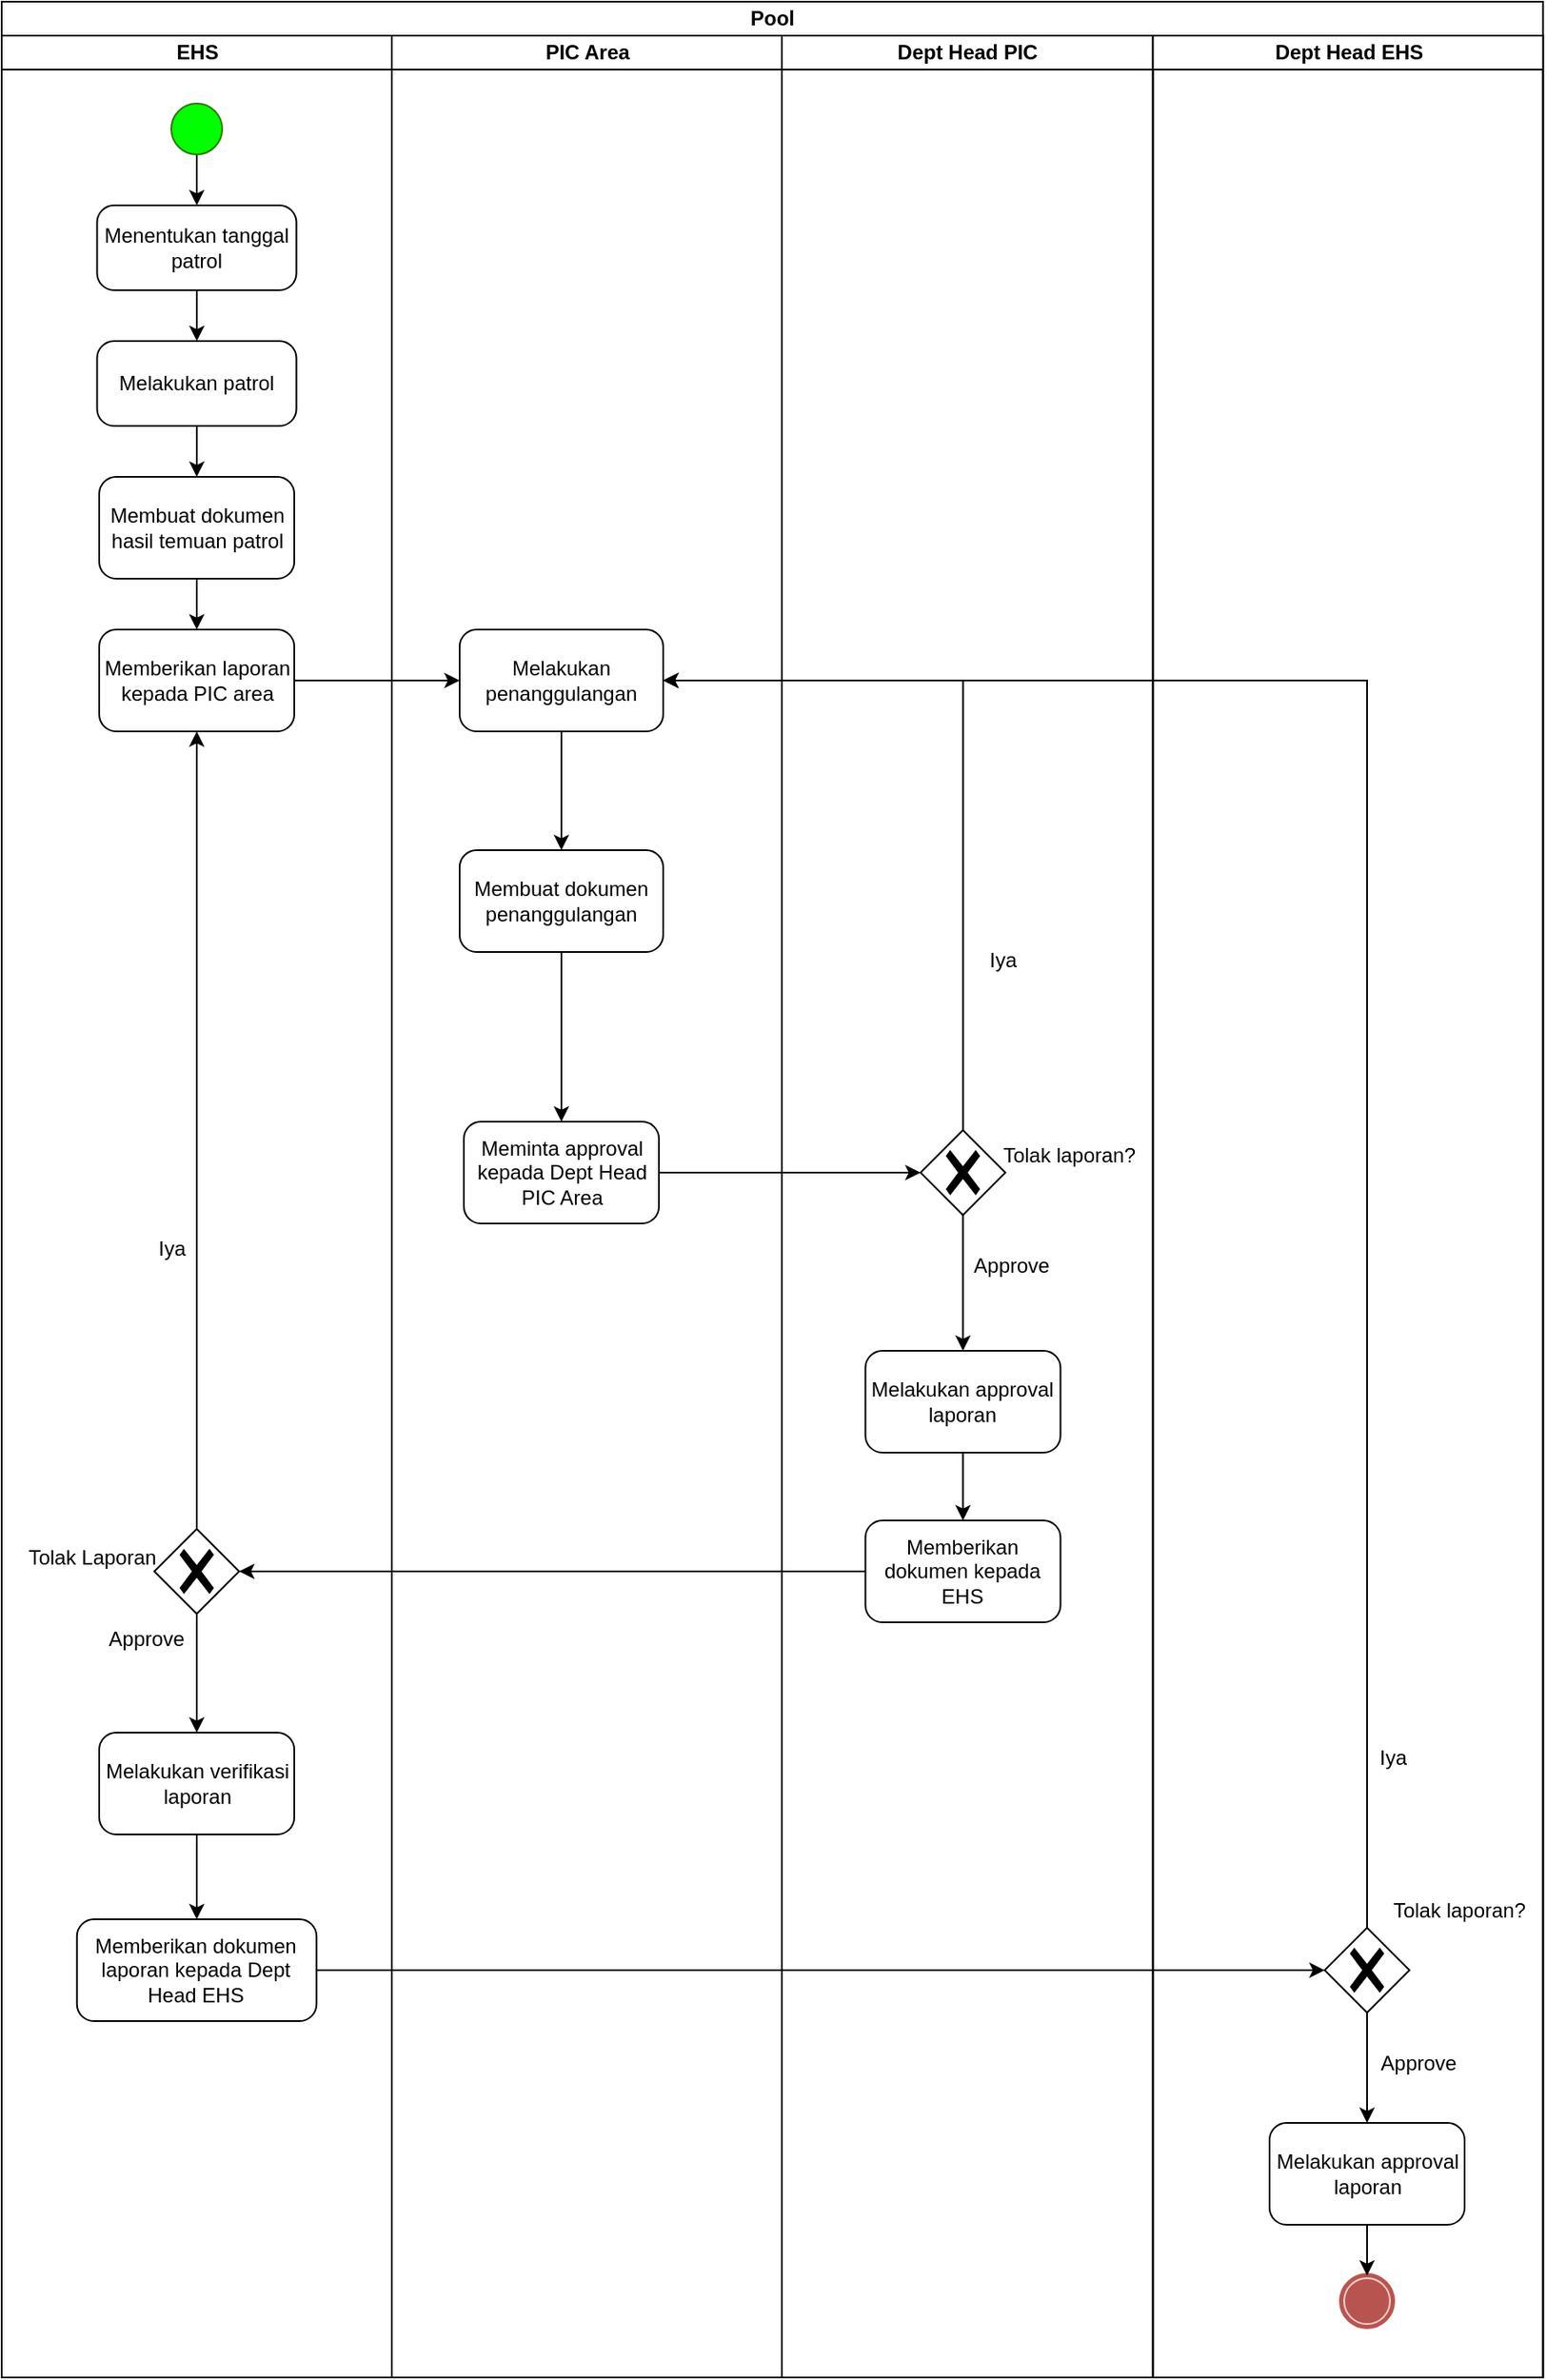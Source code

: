 <mxfile version="24.0.7" type="device">
  <diagram name="Page-1" id="a9TzwG-f-tKCK2W_zLne">
    <mxGraphModel dx="983" dy="631" grid="1" gridSize="10" guides="1" tooltips="1" connect="1" arrows="1" fold="1" page="1" pageScale="1" pageWidth="850" pageHeight="1100" math="0" shadow="0">
      <root>
        <mxCell id="0" />
        <mxCell id="1" parent="0" />
        <mxCell id="MhbDa7iSFqcOFIs4DzVS-1" value="Pool" style="swimlane;html=1;childLayout=stackLayout;resizeParent=1;resizeParentMax=0;startSize=20;whiteSpace=wrap;" parent="1" vertex="1">
          <mxGeometry x="180" y="20" width="908.75" height="1400" as="geometry" />
        </mxCell>
        <mxCell id="MhbDa7iSFqcOFIs4DzVS-2" value="EHS" style="swimlane;html=1;startSize=20;" parent="MhbDa7iSFqcOFIs4DzVS-1" vertex="1">
          <mxGeometry y="20" width="230" height="1380" as="geometry" />
        </mxCell>
        <mxCell id="MhbDa7iSFqcOFIs4DzVS-7" style="edgeStyle=orthogonalEdgeStyle;rounded=0;orthogonalLoop=1;jettySize=auto;html=1;" parent="MhbDa7iSFqcOFIs4DzVS-2" target="MhbDa7iSFqcOFIs4DzVS-10" edge="1">
          <mxGeometry relative="1" as="geometry">
            <mxPoint x="130.05" y="260" as="sourcePoint" />
          </mxGeometry>
        </mxCell>
        <mxCell id="MhbDa7iSFqcOFIs4DzVS-17" style="edgeStyle=orthogonalEdgeStyle;rounded=0;orthogonalLoop=1;jettySize=auto;html=1;" parent="MhbDa7iSFqcOFIs4DzVS-2" source="MhbDa7iSFqcOFIs4DzVS-8" target="MhbDa7iSFqcOFIs4DzVS-16" edge="1">
          <mxGeometry relative="1" as="geometry" />
        </mxCell>
        <mxCell id="MhbDa7iSFqcOFIs4DzVS-8" value="Menentukan tanggal patrol" style="points=[[0.25,0,0],[0.5,0,0],[0.75,0,0],[1,0.25,0],[1,0.5,0],[1,0.75,0],[0.75,1,0],[0.5,1,0],[0.25,1,0],[0,0.75,0],[0,0.5,0],[0,0.25,0]];shape=mxgraph.bpmn.task;whiteSpace=wrap;rectStyle=rounded;size=10;html=1;container=1;expand=0;collapsible=0;taskMarker=abstract;" parent="MhbDa7iSFqcOFIs4DzVS-2" vertex="1">
          <mxGeometry x="56.25" y="100" width="117.5" height="50" as="geometry" />
        </mxCell>
        <mxCell id="MhbDa7iSFqcOFIs4DzVS-10" value="Membuat dokumen hasil temuan patrol" style="points=[[0.25,0,0],[0.5,0,0],[0.75,0,0],[1,0.25,0],[1,0.5,0],[1,0.75,0],[0.75,1,0],[0.5,1,0],[0.25,1,0],[0,0.75,0],[0,0.5,0],[0,0.25,0]];shape=mxgraph.bpmn.task;whiteSpace=wrap;rectStyle=rounded;size=10;html=1;container=1;expand=0;collapsible=0;taskMarker=abstract;" parent="MhbDa7iSFqcOFIs4DzVS-2" vertex="1">
          <mxGeometry x="57.5" y="260" width="115" height="60" as="geometry" />
        </mxCell>
        <mxCell id="MhbDa7iSFqcOFIs4DzVS-13" style="edgeStyle=orthogonalEdgeStyle;rounded=0;orthogonalLoop=1;jettySize=auto;html=1;" parent="MhbDa7iSFqcOFIs4DzVS-2" source="MhbDa7iSFqcOFIs4DzVS-14" target="MhbDa7iSFqcOFIs4DzVS-8" edge="1">
          <mxGeometry relative="1" as="geometry" />
        </mxCell>
        <mxCell id="MhbDa7iSFqcOFIs4DzVS-14" value="" style="points=[[0.145,0.145,0],[0.5,0,0],[0.855,0.145,0],[1,0.5,0],[0.855,0.855,0],[0.5,1,0],[0.145,0.855,0],[0,0.5,0]];shape=mxgraph.bpmn.event;html=1;verticalLabelPosition=bottom;labelBackgroundColor=#ffffff;verticalAlign=top;align=center;perimeter=ellipsePerimeter;outlineConnect=0;aspect=fixed;outline=standard;symbol=general;fillColor=#00FF00;strokeColor=#2D7600;fontColor=#ffffff;" parent="MhbDa7iSFqcOFIs4DzVS-2" vertex="1">
          <mxGeometry x="100" y="40" width="30" height="30" as="geometry" />
        </mxCell>
        <mxCell id="MhbDa7iSFqcOFIs4DzVS-18" style="edgeStyle=orthogonalEdgeStyle;rounded=0;orthogonalLoop=1;jettySize=auto;html=1;" parent="MhbDa7iSFqcOFIs4DzVS-2" source="MhbDa7iSFqcOFIs4DzVS-16" target="MhbDa7iSFqcOFIs4DzVS-10" edge="1">
          <mxGeometry relative="1" as="geometry" />
        </mxCell>
        <mxCell id="MhbDa7iSFqcOFIs4DzVS-16" value="Melakukan patrol" style="points=[[0.25,0,0],[0.5,0,0],[0.75,0,0],[1,0.25,0],[1,0.5,0],[1,0.75,0],[0.75,1,0],[0.5,1,0],[0.25,1,0],[0,0.75,0],[0,0.5,0],[0,0.25,0]];shape=mxgraph.bpmn.task;whiteSpace=wrap;rectStyle=rounded;size=10;html=1;container=1;expand=0;collapsible=0;taskMarker=abstract;" parent="MhbDa7iSFqcOFIs4DzVS-2" vertex="1">
          <mxGeometry x="56.25" y="180" width="117.5" height="50" as="geometry" />
        </mxCell>
        <mxCell id="MhbDa7iSFqcOFIs4DzVS-12" value="Memberikan laporan kepada PIC area" style="points=[[0.25,0,0],[0.5,0,0],[0.75,0,0],[1,0.25,0],[1,0.5,0],[1,0.75,0],[0.75,1,0],[0.5,1,0],[0.25,1,0],[0,0.75,0],[0,0.5,0],[0,0.25,0]];shape=mxgraph.bpmn.task;whiteSpace=wrap;rectStyle=rounded;size=10;html=1;container=1;expand=0;collapsible=0;taskMarker=abstract;" parent="MhbDa7iSFqcOFIs4DzVS-2" vertex="1">
          <mxGeometry x="57.5" y="350" width="115" height="60" as="geometry" />
        </mxCell>
        <mxCell id="MhbDa7iSFqcOFIs4DzVS-9" style="edgeStyle=orthogonalEdgeStyle;rounded=0;orthogonalLoop=1;jettySize=auto;html=1;" parent="MhbDa7iSFqcOFIs4DzVS-2" source="MhbDa7iSFqcOFIs4DzVS-10" target="MhbDa7iSFqcOFIs4DzVS-12" edge="1">
          <mxGeometry relative="1" as="geometry" />
        </mxCell>
        <mxCell id="MhbDa7iSFqcOFIs4DzVS-38" value="Melakukan verifikasi laporan" style="points=[[0.25,0,0],[0.5,0,0],[0.75,0,0],[1,0.25,0],[1,0.5,0],[1,0.75,0],[0.75,1,0],[0.5,1,0],[0.25,1,0],[0,0.75,0],[0,0.5,0],[0,0.25,0]];shape=mxgraph.bpmn.task;whiteSpace=wrap;rectStyle=rounded;size=10;html=1;container=1;expand=0;collapsible=0;taskMarker=abstract;" parent="MhbDa7iSFqcOFIs4DzVS-2" vertex="1">
          <mxGeometry x="57.5" y="1000" width="115" height="60" as="geometry" />
        </mxCell>
        <mxCell id="MhbDa7iSFqcOFIs4DzVS-48" style="edgeStyle=orthogonalEdgeStyle;rounded=0;orthogonalLoop=1;jettySize=auto;html=1;" parent="MhbDa7iSFqcOFIs4DzVS-2" source="MhbDa7iSFqcOFIs4DzVS-46" target="MhbDa7iSFqcOFIs4DzVS-12" edge="1">
          <mxGeometry relative="1" as="geometry" />
        </mxCell>
        <mxCell id="MhbDa7iSFqcOFIs4DzVS-52" style="edgeStyle=orthogonalEdgeStyle;rounded=0;orthogonalLoop=1;jettySize=auto;html=1;" parent="MhbDa7iSFqcOFIs4DzVS-2" source="MhbDa7iSFqcOFIs4DzVS-46" target="MhbDa7iSFqcOFIs4DzVS-38" edge="1">
          <mxGeometry relative="1" as="geometry" />
        </mxCell>
        <mxCell id="MhbDa7iSFqcOFIs4DzVS-46" value="" style="points=[[0.25,0.25,0],[0.5,0,0],[0.75,0.25,0],[1,0.5,0],[0.75,0.75,0],[0.5,1,0],[0.25,0.75,0],[0,0.5,0]];shape=mxgraph.bpmn.gateway2;html=1;verticalLabelPosition=bottom;labelBackgroundColor=#ffffff;verticalAlign=top;align=center;perimeter=rhombusPerimeter;outlineConnect=0;outline=none;symbol=none;gwType=exclusive;" parent="MhbDa7iSFqcOFIs4DzVS-2" vertex="1">
          <mxGeometry x="90" y="880" width="50" height="50" as="geometry" />
        </mxCell>
        <mxCell id="MhbDa7iSFqcOFIs4DzVS-53" value="Tolak Laporan" style="text;html=1;align=center;verticalAlign=middle;resizable=0;points=[];autosize=1;strokeColor=none;fillColor=none;" parent="MhbDa7iSFqcOFIs4DzVS-2" vertex="1">
          <mxGeometry x="3" y="882" width="100" height="30" as="geometry" />
        </mxCell>
        <mxCell id="MhbDa7iSFqcOFIs4DzVS-55" value="Iya" style="text;html=1;align=center;verticalAlign=middle;resizable=0;points=[];autosize=1;strokeColor=none;fillColor=none;" parent="MhbDa7iSFqcOFIs4DzVS-2" vertex="1">
          <mxGeometry x="80" y="700" width="40" height="30" as="geometry" />
        </mxCell>
        <mxCell id="MhbDa7iSFqcOFIs4DzVS-59" value="Approve" style="text;html=1;align=center;verticalAlign=middle;resizable=0;points=[];autosize=1;strokeColor=none;fillColor=none;" parent="MhbDa7iSFqcOFIs4DzVS-2" vertex="1">
          <mxGeometry x="50" y="930" width="70" height="30" as="geometry" />
        </mxCell>
        <mxCell id="MhbDa7iSFqcOFIs4DzVS-60" value="Memberikan dokumen laporan kepada Dept Head EHS" style="points=[[0.25,0,0],[0.5,0,0],[0.75,0,0],[1,0.25,0],[1,0.5,0],[1,0.75,0],[0.75,1,0],[0.5,1,0],[0.25,1,0],[0,0.75,0],[0,0.5,0],[0,0.25,0]];shape=mxgraph.bpmn.task;whiteSpace=wrap;rectStyle=rounded;size=10;html=1;container=1;expand=0;collapsible=0;taskMarker=abstract;" parent="MhbDa7iSFqcOFIs4DzVS-2" vertex="1">
          <mxGeometry x="44.37" y="1110" width="141.25" height="60" as="geometry" />
        </mxCell>
        <mxCell id="MhbDa7iSFqcOFIs4DzVS-61" style="edgeStyle=orthogonalEdgeStyle;rounded=0;orthogonalLoop=1;jettySize=auto;html=1;entryX=0.5;entryY=0;entryDx=0;entryDy=0;entryPerimeter=0;" parent="MhbDa7iSFqcOFIs4DzVS-2" source="MhbDa7iSFqcOFIs4DzVS-38" target="MhbDa7iSFqcOFIs4DzVS-60" edge="1">
          <mxGeometry relative="1" as="geometry" />
        </mxCell>
        <mxCell id="MhbDa7iSFqcOFIs4DzVS-3" value="PIC Area" style="swimlane;html=1;startSize=20;" parent="MhbDa7iSFqcOFIs4DzVS-1" vertex="1">
          <mxGeometry x="230" y="20" width="230" height="1380" as="geometry" />
        </mxCell>
        <mxCell id="MhbDa7iSFqcOFIs4DzVS-15" value="Melakukan penanggulangan" style="points=[[0.25,0,0],[0.5,0,0],[0.75,0,0],[1,0.25,0],[1,0.5,0],[1,0.75,0],[0.75,1,0],[0.5,1,0],[0.25,1,0],[0,0.75,0],[0,0.5,0],[0,0.25,0]];shape=mxgraph.bpmn.task;whiteSpace=wrap;rectStyle=rounded;size=10;html=1;container=1;expand=0;collapsible=0;taskMarker=abstract;" parent="MhbDa7iSFqcOFIs4DzVS-3" vertex="1">
          <mxGeometry x="40" y="350" width="120" height="60" as="geometry" />
        </mxCell>
        <mxCell id="MhbDa7iSFqcOFIs4DzVS-25" style="edgeStyle=orthogonalEdgeStyle;rounded=0;orthogonalLoop=1;jettySize=auto;html=1;" parent="MhbDa7iSFqcOFIs4DzVS-3" source="MhbDa7iSFqcOFIs4DzVS-21" target="MhbDa7iSFqcOFIs4DzVS-24" edge="1">
          <mxGeometry relative="1" as="geometry" />
        </mxCell>
        <mxCell id="MhbDa7iSFqcOFIs4DzVS-21" value="Membuat dokumen penanggulangan" style="points=[[0.25,0,0],[0.5,0,0],[0.75,0,0],[1,0.25,0],[1,0.5,0],[1,0.75,0],[0.75,1,0],[0.5,1,0],[0.25,1,0],[0,0.75,0],[0,0.5,0],[0,0.25,0]];shape=mxgraph.bpmn.task;whiteSpace=wrap;rectStyle=rounded;size=10;html=1;container=1;expand=0;collapsible=0;taskMarker=abstract;" parent="MhbDa7iSFqcOFIs4DzVS-3" vertex="1">
          <mxGeometry x="40" y="480" width="120" height="60" as="geometry" />
        </mxCell>
        <mxCell id="MhbDa7iSFqcOFIs4DzVS-22" style="edgeStyle=orthogonalEdgeStyle;rounded=0;orthogonalLoop=1;jettySize=auto;html=1;entryX=0.5;entryY=0;entryDx=0;entryDy=0;entryPerimeter=0;exitX=0.5;exitY=1;exitDx=0;exitDy=0;exitPerimeter=0;" parent="MhbDa7iSFqcOFIs4DzVS-3" source="MhbDa7iSFqcOFIs4DzVS-15" target="MhbDa7iSFqcOFIs4DzVS-21" edge="1">
          <mxGeometry relative="1" as="geometry">
            <mxPoint x="100.5" y="510" as="sourcePoint" />
          </mxGeometry>
        </mxCell>
        <mxCell id="MhbDa7iSFqcOFIs4DzVS-24" value="Meminta approval kepada Dept Head PIC Area" style="points=[[0.25,0,0],[0.5,0,0],[0.75,0,0],[1,0.25,0],[1,0.5,0],[1,0.75,0],[0.75,1,0],[0.5,1,0],[0.25,1,0],[0,0.75,0],[0,0.5,0],[0,0.25,0]];shape=mxgraph.bpmn.task;whiteSpace=wrap;rectStyle=rounded;size=10;html=1;container=1;expand=0;collapsible=0;taskMarker=abstract;" parent="MhbDa7iSFqcOFIs4DzVS-3" vertex="1">
          <mxGeometry x="42.5" y="640" width="115" height="60" as="geometry" />
        </mxCell>
        <mxCell id="MhbDa7iSFqcOFIs4DzVS-5" value="Dept Head PIC" style="swimlane;html=1;startSize=20;" parent="MhbDa7iSFqcOFIs4DzVS-1" vertex="1">
          <mxGeometry x="460" y="20" width="218.75" height="1380" as="geometry" />
        </mxCell>
        <mxCell id="MhbDa7iSFqcOFIs4DzVS-41" value="Iya" style="text;html=1;align=center;verticalAlign=middle;resizable=0;points=[];autosize=1;strokeColor=none;fillColor=none;" parent="MhbDa7iSFqcOFIs4DzVS-5" vertex="1">
          <mxGeometry x="110" y="530" width="40" height="30" as="geometry" />
        </mxCell>
        <mxCell id="MhbDa7iSFqcOFIs4DzVS-39" value="Tolak laporan?" style="text;html=1;align=center;verticalAlign=middle;resizable=0;points=[];autosize=1;strokeColor=none;fillColor=none;" parent="MhbDa7iSFqcOFIs4DzVS-5" vertex="1">
          <mxGeometry x="118.75" y="645" width="100" height="30" as="geometry" />
        </mxCell>
        <mxCell id="MhbDa7iSFqcOFIs4DzVS-36" value="Memberikan dokumen kepada EHS" style="points=[[0.25,0,0],[0.5,0,0],[0.75,0,0],[1,0.25,0],[1,0.5,0],[1,0.75,0],[0.75,1,0],[0.5,1,0],[0.25,1,0],[0,0.75,0],[0,0.5,0],[0,0.25,0]];shape=mxgraph.bpmn.task;whiteSpace=wrap;rectStyle=rounded;size=10;html=1;container=1;expand=0;collapsible=0;taskMarker=abstract;" parent="MhbDa7iSFqcOFIs4DzVS-5" vertex="1">
          <mxGeometry x="49.25" y="875" width="115" height="60" as="geometry" />
        </mxCell>
        <mxCell id="MhbDa7iSFqcOFIs4DzVS-43" value="Approve" style="text;html=1;align=center;verticalAlign=middle;resizable=0;points=[];autosize=1;strokeColor=none;fillColor=none;" parent="MhbDa7iSFqcOFIs4DzVS-5" vertex="1">
          <mxGeometry x="100" y="710" width="70" height="30" as="geometry" />
        </mxCell>
        <mxCell id="MhbDa7iSFqcOFIs4DzVS-26" value="Melakukan approval laporan" style="points=[[0.25,0,0],[0.5,0,0],[0.75,0,0],[1,0.25,0],[1,0.5,0],[1,0.75,0],[0.75,1,0],[0.5,1,0],[0.25,1,0],[0,0.75,0],[0,0.5,0],[0,0.25,0]];shape=mxgraph.bpmn.task;whiteSpace=wrap;rectStyle=rounded;size=10;html=1;container=1;expand=0;collapsible=0;taskMarker=abstract;" parent="MhbDa7iSFqcOFIs4DzVS-5" vertex="1">
          <mxGeometry x="49.25" y="775" width="115" height="60" as="geometry" />
        </mxCell>
        <mxCell id="MhbDa7iSFqcOFIs4DzVS-37" style="edgeStyle=orthogonalEdgeStyle;rounded=0;orthogonalLoop=1;jettySize=auto;html=1;entryX=0.5;entryY=0;entryDx=0;entryDy=0;entryPerimeter=0;" parent="MhbDa7iSFqcOFIs4DzVS-5" source="MhbDa7iSFqcOFIs4DzVS-26" target="MhbDa7iSFqcOFIs4DzVS-36" edge="1">
          <mxGeometry relative="1" as="geometry" />
        </mxCell>
        <mxCell id="MhbDa7iSFqcOFIs4DzVS-27" value="" style="points=[[0.25,0.25,0],[0.5,0,0],[0.75,0.25,0],[1,0.5,0],[0.75,0.75,0],[0.5,1,0],[0.25,0.75,0],[0,0.5,0]];shape=mxgraph.bpmn.gateway2;html=1;verticalLabelPosition=bottom;labelBackgroundColor=#ffffff;verticalAlign=top;align=center;perimeter=rhombusPerimeter;outlineConnect=0;outline=none;symbol=none;gwType=exclusive;" parent="MhbDa7iSFqcOFIs4DzVS-5" vertex="1">
          <mxGeometry x="81.75" y="645" width="50" height="50" as="geometry" />
        </mxCell>
        <mxCell id="MhbDa7iSFqcOFIs4DzVS-29" style="edgeStyle=orthogonalEdgeStyle;rounded=0;orthogonalLoop=1;jettySize=auto;html=1;exitX=0.5;exitY=1;exitDx=0;exitDy=0;exitPerimeter=0;" parent="MhbDa7iSFqcOFIs4DzVS-5" source="MhbDa7iSFqcOFIs4DzVS-27" target="MhbDa7iSFqcOFIs4DzVS-26" edge="1">
          <mxGeometry relative="1" as="geometry">
            <mxPoint x="45.75" y="740" as="sourcePoint" />
          </mxGeometry>
        </mxCell>
        <mxCell id="MhbDa7iSFqcOFIs4DzVS-4" value="Dept Head EHS" style="swimlane;html=1;startSize=20;" parent="MhbDa7iSFqcOFIs4DzVS-1" vertex="1">
          <mxGeometry x="678.75" y="20" width="230" height="1380" as="geometry" />
        </mxCell>
        <mxCell id="MhbDa7iSFqcOFIs4DzVS-63" value="" style="points=[[0.25,0.25,0],[0.5,0,0],[0.75,0.25,0],[1,0.5,0],[0.75,0.75,0],[0.5,1,0],[0.25,0.75,0],[0,0.5,0]];shape=mxgraph.bpmn.gateway2;html=1;verticalLabelPosition=bottom;labelBackgroundColor=#ffffff;verticalAlign=top;align=center;perimeter=rhombusPerimeter;outlineConnect=0;outline=none;symbol=none;gwType=exclusive;" parent="MhbDa7iSFqcOFIs4DzVS-4" vertex="1">
          <mxGeometry x="101.25" y="1115" width="50" height="50" as="geometry" />
        </mxCell>
        <mxCell id="MhbDa7iSFqcOFIs4DzVS-65" value="Tolak laporan?" style="text;html=1;align=center;verticalAlign=middle;resizable=0;points=[];autosize=1;strokeColor=none;fillColor=none;" parent="MhbDa7iSFqcOFIs4DzVS-4" vertex="1">
          <mxGeometry x="130" y="1090" width="100" height="30" as="geometry" />
        </mxCell>
        <mxCell id="MhbDa7iSFqcOFIs4DzVS-67" value="Melakukan approval laporan" style="points=[[0.25,0,0],[0.5,0,0],[0.75,0,0],[1,0.25,0],[1,0.5,0],[1,0.75,0],[0.75,1,0],[0.5,1,0],[0.25,1,0],[0,0.75,0],[0,0.5,0],[0,0.25,0]];shape=mxgraph.bpmn.task;whiteSpace=wrap;rectStyle=rounded;size=10;html=1;container=1;expand=0;collapsible=0;taskMarker=abstract;" parent="MhbDa7iSFqcOFIs4DzVS-4" vertex="1">
          <mxGeometry x="68.75" y="1230" width="115" height="60" as="geometry" />
        </mxCell>
        <mxCell id="MhbDa7iSFqcOFIs4DzVS-68" style="edgeStyle=orthogonalEdgeStyle;rounded=0;orthogonalLoop=1;jettySize=auto;html=1;entryX=0.5;entryY=0;entryDx=0;entryDy=0;entryPerimeter=0;" parent="MhbDa7iSFqcOFIs4DzVS-4" source="MhbDa7iSFqcOFIs4DzVS-63" target="MhbDa7iSFqcOFIs4DzVS-67" edge="1">
          <mxGeometry relative="1" as="geometry" />
        </mxCell>
        <mxCell id="5mkRfdsEzxh09YtGRQvX-1" value="Approve" style="text;html=1;align=center;verticalAlign=middle;resizable=0;points=[];autosize=1;strokeColor=none;fillColor=none;" vertex="1" parent="MhbDa7iSFqcOFIs4DzVS-4">
          <mxGeometry x="121.25" y="1180" width="70" height="30" as="geometry" />
        </mxCell>
        <mxCell id="5mkRfdsEzxh09YtGRQvX-2" value="Iya" style="text;html=1;align=center;verticalAlign=middle;resizable=0;points=[];autosize=1;strokeColor=none;fillColor=none;" vertex="1" parent="MhbDa7iSFqcOFIs4DzVS-4">
          <mxGeometry x="121.25" y="1000" width="40" height="30" as="geometry" />
        </mxCell>
        <mxCell id="MhbDa7iSFqcOFIs4DzVS-47" style="edgeStyle=orthogonalEdgeStyle;rounded=0;orthogonalLoop=1;jettySize=auto;html=1;" parent="MhbDa7iSFqcOFIs4DzVS-1" source="MhbDa7iSFqcOFIs4DzVS-36" target="MhbDa7iSFqcOFIs4DzVS-46" edge="1">
          <mxGeometry relative="1" as="geometry" />
        </mxCell>
        <mxCell id="MhbDa7iSFqcOFIs4DzVS-50" style="edgeStyle=orthogonalEdgeStyle;rounded=0;orthogonalLoop=1;jettySize=auto;html=1;" parent="MhbDa7iSFqcOFIs4DzVS-1" source="MhbDa7iSFqcOFIs4DzVS-12" target="MhbDa7iSFqcOFIs4DzVS-15" edge="1">
          <mxGeometry relative="1" as="geometry" />
        </mxCell>
        <mxCell id="MhbDa7iSFqcOFIs4DzVS-28" style="edgeStyle=orthogonalEdgeStyle;rounded=0;orthogonalLoop=1;jettySize=auto;html=1;" parent="MhbDa7iSFqcOFIs4DzVS-1" source="MhbDa7iSFqcOFIs4DzVS-24" target="MhbDa7iSFqcOFIs4DzVS-27" edge="1">
          <mxGeometry relative="1" as="geometry" />
        </mxCell>
        <mxCell id="MhbDa7iSFqcOFIs4DzVS-51" style="edgeStyle=orthogonalEdgeStyle;rounded=0;orthogonalLoop=1;jettySize=auto;html=1;entryX=1;entryY=0.5;entryDx=0;entryDy=0;entryPerimeter=0;" parent="MhbDa7iSFqcOFIs4DzVS-1" source="MhbDa7iSFqcOFIs4DzVS-27" target="MhbDa7iSFqcOFIs4DzVS-15" edge="1">
          <mxGeometry relative="1" as="geometry">
            <Array as="points">
              <mxPoint x="567" y="400" />
            </Array>
          </mxGeometry>
        </mxCell>
        <mxCell id="MhbDa7iSFqcOFIs4DzVS-64" style="edgeStyle=orthogonalEdgeStyle;rounded=0;orthogonalLoop=1;jettySize=auto;html=1;" parent="MhbDa7iSFqcOFIs4DzVS-1" source="MhbDa7iSFqcOFIs4DzVS-60" target="MhbDa7iSFqcOFIs4DzVS-63" edge="1">
          <mxGeometry relative="1" as="geometry" />
        </mxCell>
        <mxCell id="MhbDa7iSFqcOFIs4DzVS-69" style="edgeStyle=orthogonalEdgeStyle;rounded=0;orthogonalLoop=1;jettySize=auto;html=1;entryX=1;entryY=0.5;entryDx=0;entryDy=0;entryPerimeter=0;" parent="MhbDa7iSFqcOFIs4DzVS-1" source="MhbDa7iSFqcOFIs4DzVS-63" target="MhbDa7iSFqcOFIs4DzVS-15" edge="1">
          <mxGeometry relative="1" as="geometry">
            <Array as="points">
              <mxPoint x="805" y="400" />
            </Array>
          </mxGeometry>
        </mxCell>
        <mxCell id="MhbDa7iSFqcOFIs4DzVS-70" value="" style="points=[[0.145,0.145,0],[0.5,0,0],[0.855,0.145,0],[1,0.5,0],[0.855,0.855,0],[0.5,1,0],[0.145,0.855,0],[0,0.5,0]];shape=mxgraph.bpmn.event;html=1;verticalLabelPosition=bottom;labelBackgroundColor=#ffffff;verticalAlign=top;align=center;perimeter=ellipsePerimeter;outlineConnect=0;aspect=fixed;outline=end;symbol=terminate;fillColor=#f8cecc;strokeColor=#b85450;gradientColor=#ea6b66;" parent="1" vertex="1">
          <mxGeometry x="970" y="1360" width="30" height="30" as="geometry" />
        </mxCell>
        <mxCell id="MhbDa7iSFqcOFIs4DzVS-71" style="edgeStyle=orthogonalEdgeStyle;rounded=0;orthogonalLoop=1;jettySize=auto;html=1;" parent="1" source="MhbDa7iSFqcOFIs4DzVS-67" target="MhbDa7iSFqcOFIs4DzVS-70" edge="1">
          <mxGeometry relative="1" as="geometry" />
        </mxCell>
      </root>
    </mxGraphModel>
  </diagram>
</mxfile>
